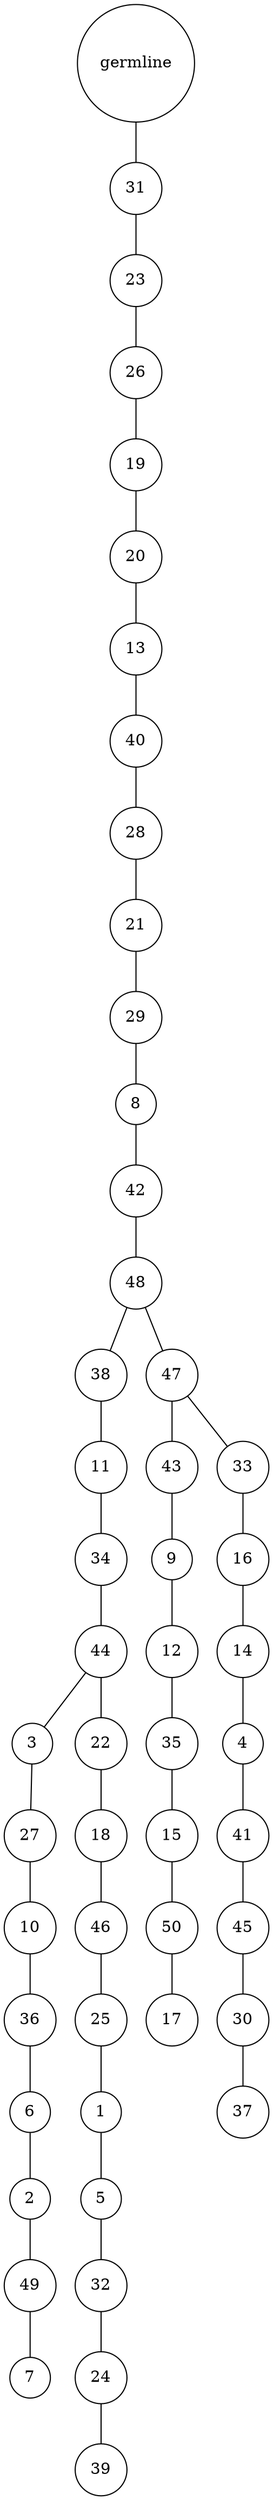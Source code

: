 graph {
	rankdir=UD;
	splines=line;
	node [shape=circle]
	"0x7f45af4b2bb0" [label="germline"];
	"0x7f45af4b2be0" [label="31"];
	"0x7f45af4b2bb0" -- "0x7f45af4b2be0" ;
	"0x7f45af4b2c10" [label="23"];
	"0x7f45af4b2be0" -- "0x7f45af4b2c10" ;
	"0x7f45af4b2c40" [label="26"];
	"0x7f45af4b2c10" -- "0x7f45af4b2c40" ;
	"0x7f45af4b2c70" [label="19"];
	"0x7f45af4b2c40" -- "0x7f45af4b2c70" ;
	"0x7f45af4b2ca0" [label="20"];
	"0x7f45af4b2c70" -- "0x7f45af4b2ca0" ;
	"0x7f45af4b2cd0" [label="13"];
	"0x7f45af4b2ca0" -- "0x7f45af4b2cd0" ;
	"0x7f45af4b2d00" [label="40"];
	"0x7f45af4b2cd0" -- "0x7f45af4b2d00" ;
	"0x7f45af4b2d30" [label="28"];
	"0x7f45af4b2d00" -- "0x7f45af4b2d30" ;
	"0x7f45af4b2d60" [label="21"];
	"0x7f45af4b2d30" -- "0x7f45af4b2d60" ;
	"0x7f45af4b2d90" [label="29"];
	"0x7f45af4b2d60" -- "0x7f45af4b2d90" ;
	"0x7f45af4b2dc0" [label="8"];
	"0x7f45af4b2d90" -- "0x7f45af4b2dc0" ;
	"0x7f45af4b2df0" [label="42"];
	"0x7f45af4b2dc0" -- "0x7f45af4b2df0" ;
	"0x7f45af4b2e20" [label="48"];
	"0x7f45af4b2df0" -- "0x7f45af4b2e20" ;
	"0x7f45af4b2e50" [label="38"];
	"0x7f45af4b2e20" -- "0x7f45af4b2e50" ;
	"0x7f45af4b2e80" [label="11"];
	"0x7f45af4b2e50" -- "0x7f45af4b2e80" ;
	"0x7f45af4b2eb0" [label="34"];
	"0x7f45af4b2e80" -- "0x7f45af4b2eb0" ;
	"0x7f45af4b2ee0" [label="44"];
	"0x7f45af4b2eb0" -- "0x7f45af4b2ee0" ;
	"0x7f45af4b2f10" [label="3"];
	"0x7f45af4b2ee0" -- "0x7f45af4b2f10" ;
	"0x7f45af4b2f40" [label="27"];
	"0x7f45af4b2f10" -- "0x7f45af4b2f40" ;
	"0x7f45af4b2f70" [label="10"];
	"0x7f45af4b2f40" -- "0x7f45af4b2f70" ;
	"0x7f45af4b2fa0" [label="36"];
	"0x7f45af4b2f70" -- "0x7f45af4b2fa0" ;
	"0x7f45af4b2fd0" [label="6"];
	"0x7f45af4b2fa0" -- "0x7f45af4b2fd0" ;
	"0x7f45af4c0040" [label="2"];
	"0x7f45af4b2fd0" -- "0x7f45af4c0040" ;
	"0x7f45af4c0070" [label="49"];
	"0x7f45af4c0040" -- "0x7f45af4c0070" ;
	"0x7f45af4c00a0" [label="7"];
	"0x7f45af4c0070" -- "0x7f45af4c00a0" ;
	"0x7f45af4c00d0" [label="22"];
	"0x7f45af4b2ee0" -- "0x7f45af4c00d0" ;
	"0x7f45af4c0100" [label="18"];
	"0x7f45af4c00d0" -- "0x7f45af4c0100" ;
	"0x7f45af4c0130" [label="46"];
	"0x7f45af4c0100" -- "0x7f45af4c0130" ;
	"0x7f45af4c0160" [label="25"];
	"0x7f45af4c0130" -- "0x7f45af4c0160" ;
	"0x7f45af4c0190" [label="1"];
	"0x7f45af4c0160" -- "0x7f45af4c0190" ;
	"0x7f45af4c01c0" [label="5"];
	"0x7f45af4c0190" -- "0x7f45af4c01c0" ;
	"0x7f45af4c01f0" [label="32"];
	"0x7f45af4c01c0" -- "0x7f45af4c01f0" ;
	"0x7f45af4c0220" [label="24"];
	"0x7f45af4c01f0" -- "0x7f45af4c0220" ;
	"0x7f45af4c0250" [label="39"];
	"0x7f45af4c0220" -- "0x7f45af4c0250" ;
	"0x7f45af4c0280" [label="47"];
	"0x7f45af4b2e20" -- "0x7f45af4c0280" ;
	"0x7f45af4c02b0" [label="43"];
	"0x7f45af4c0280" -- "0x7f45af4c02b0" ;
	"0x7f45af4c02e0" [label="9"];
	"0x7f45af4c02b0" -- "0x7f45af4c02e0" ;
	"0x7f45af4c0310" [label="12"];
	"0x7f45af4c02e0" -- "0x7f45af4c0310" ;
	"0x7f45af4c0340" [label="35"];
	"0x7f45af4c0310" -- "0x7f45af4c0340" ;
	"0x7f45af4c0370" [label="15"];
	"0x7f45af4c0340" -- "0x7f45af4c0370" ;
	"0x7f45af4c03a0" [label="50"];
	"0x7f45af4c0370" -- "0x7f45af4c03a0" ;
	"0x7f45af4c03d0" [label="17"];
	"0x7f45af4c03a0" -- "0x7f45af4c03d0" ;
	"0x7f45af4c0400" [label="33"];
	"0x7f45af4c0280" -- "0x7f45af4c0400" ;
	"0x7f45af4c0430" [label="16"];
	"0x7f45af4c0400" -- "0x7f45af4c0430" ;
	"0x7f45af4c0460" [label="14"];
	"0x7f45af4c0430" -- "0x7f45af4c0460" ;
	"0x7f45af4c0490" [label="4"];
	"0x7f45af4c0460" -- "0x7f45af4c0490" ;
	"0x7f45af4c04c0" [label="41"];
	"0x7f45af4c0490" -- "0x7f45af4c04c0" ;
	"0x7f45af4c04f0" [label="45"];
	"0x7f45af4c04c0" -- "0x7f45af4c04f0" ;
	"0x7f45af4c0520" [label="30"];
	"0x7f45af4c04f0" -- "0x7f45af4c0520" ;
	"0x7f45af4c0550" [label="37"];
	"0x7f45af4c0520" -- "0x7f45af4c0550" ;
}

